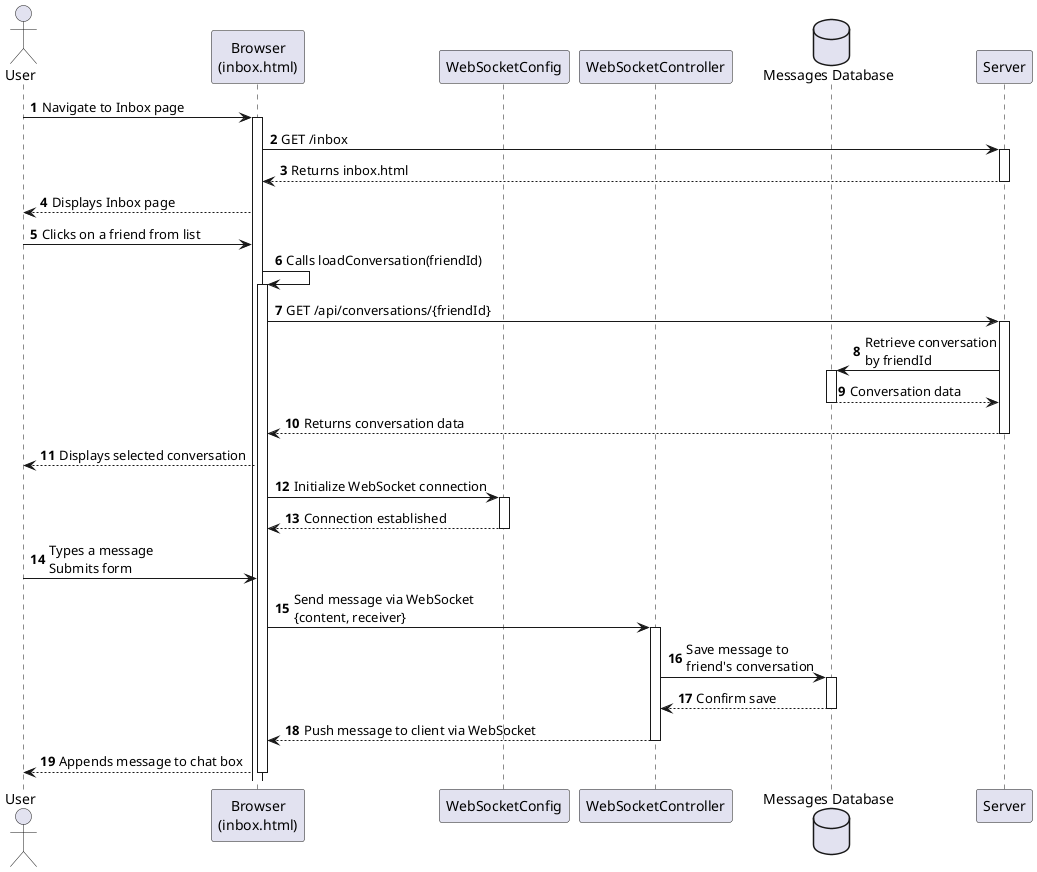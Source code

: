 @startuml
autonumber

Actor User
participant "Browser\n(inbox.html)" as Browser
participant "WebSocketConfig" as Config
participant "WebSocketController" as Controller
database "Messages Database" as DB

User -> Browser: Navigate to Inbox page
activate Browser
Browser -> Server: GET /inbox
activate Server
Server --> Browser: Returns inbox.html
deactivate Server
Browser --> User: Displays Inbox page

User -> Browser: Clicks on a friend from list
Browser -> Browser: Calls loadConversation(friendId)
activate Browser
Browser -> Server: GET /api/conversations/{friendId}
activate Server
Server -> DB: Retrieve conversation\nby friendId
activate DB
DB --> Server: Conversation data
deactivate DB
Server --> Browser: Returns conversation data
deactivate Server
Browser --> User: Displays selected conversation

Browser -> Config: Initialize WebSocket connection
activate Config
Config --> Browser: Connection established
deactivate Config

User -> Browser: Types a message\nSubmits form
Browser -> Controller: Send message via WebSocket\n{content, receiver}
activate Controller
Controller -> DB: Save message to\nfriend's conversation
activate DB
DB --> Controller: Confirm save
deactivate DB
Controller --> Browser: Push message to client via WebSocket
deactivate Controller
Browser --> User: Appends message to chat box
deactivate Browser

@enduml
